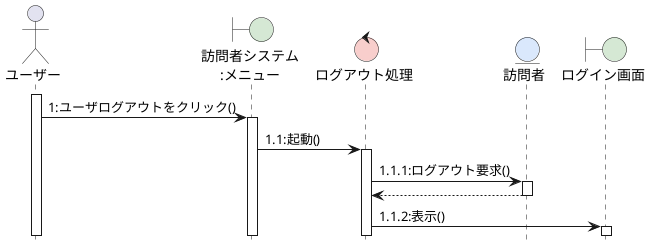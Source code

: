 @startuml

hide footbox
skinparam boundaryBackgroundColor #D5E8D4
skinparam controlBackgroundColor  #F8CECC
skinparam entityBackgroundColor   #DAE8FC

' Actors
actor ユーザー

' Lifelines
boundary "訪問者システム\n:メニュー" as Menu
control "ログアウト処理" as LogoutProcess
entity "訪問者" as Visitor
boundary "ログイン画面" as LoginScreen

' Sequence of actions
activate ユーザー
ユーザー -> Menu: 1:ユーザログアウトをクリック()
activate Menu
Menu -> LogoutProcess: 1.1:起動()
activate LogoutProcess
LogoutProcess -> Visitor: 1.1.1:ログアウト要求()
activate Visitor
Visitor --> LogoutProcess: 
deactivate Visitor
LogoutProcess -> LoginScreen: 1.1.2:表示()
activate LoginScreen

@enduml